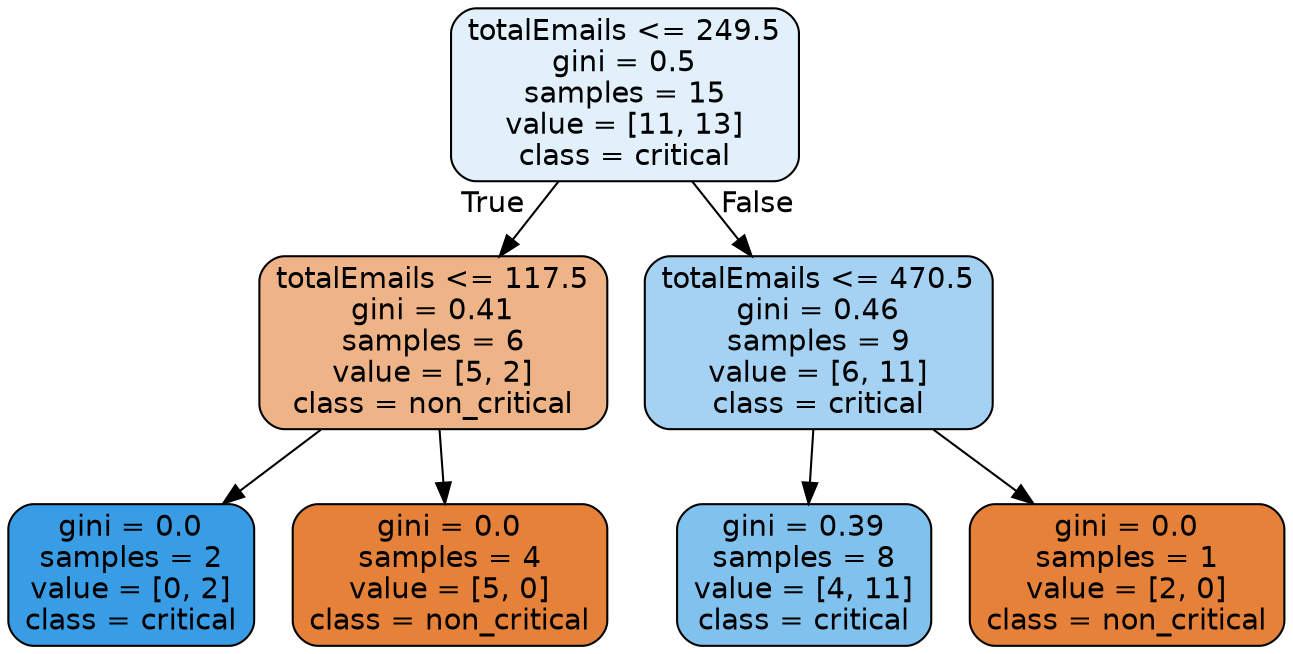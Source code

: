 digraph Tree {
node [shape=box, style="filled, rounded", color="black", fontname="helvetica"] ;
edge [fontname="helvetica"] ;
0 [label="totalEmails <= 249.5\ngini = 0.5\nsamples = 15\nvalue = [11, 13]\nclass = critical", fillcolor="#e1f0fb"] ;
1 [label="totalEmails <= 117.5\ngini = 0.41\nsamples = 6\nvalue = [5, 2]\nclass = non_critical", fillcolor="#efb388"] ;
0 -> 1 [labeldistance=2.5, labelangle=45, headlabel="True"] ;
2 [label="gini = 0.0\nsamples = 2\nvalue = [0, 2]\nclass = critical", fillcolor="#399de5"] ;
1 -> 2 ;
3 [label="gini = 0.0\nsamples = 4\nvalue = [5, 0]\nclass = non_critical", fillcolor="#e58139"] ;
1 -> 3 ;
4 [label="totalEmails <= 470.5\ngini = 0.46\nsamples = 9\nvalue = [6, 11]\nclass = critical", fillcolor="#a5d2f3"] ;
0 -> 4 [labeldistance=2.5, labelangle=-45, headlabel="False"] ;
5 [label="gini = 0.39\nsamples = 8\nvalue = [4, 11]\nclass = critical", fillcolor="#81c1ee"] ;
4 -> 5 ;
6 [label="gini = 0.0\nsamples = 1\nvalue = [2, 0]\nclass = non_critical", fillcolor="#e58139"] ;
4 -> 6 ;
}